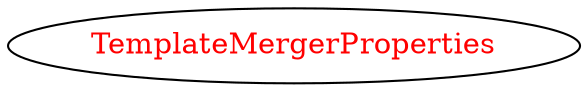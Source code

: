 digraph dependencyGraph {
 concentrate=true;
 ranksep="2.0";
 rankdir="LR"; 
 splines="ortho";
"TemplateMergerProperties" [fontcolor="red"];
}